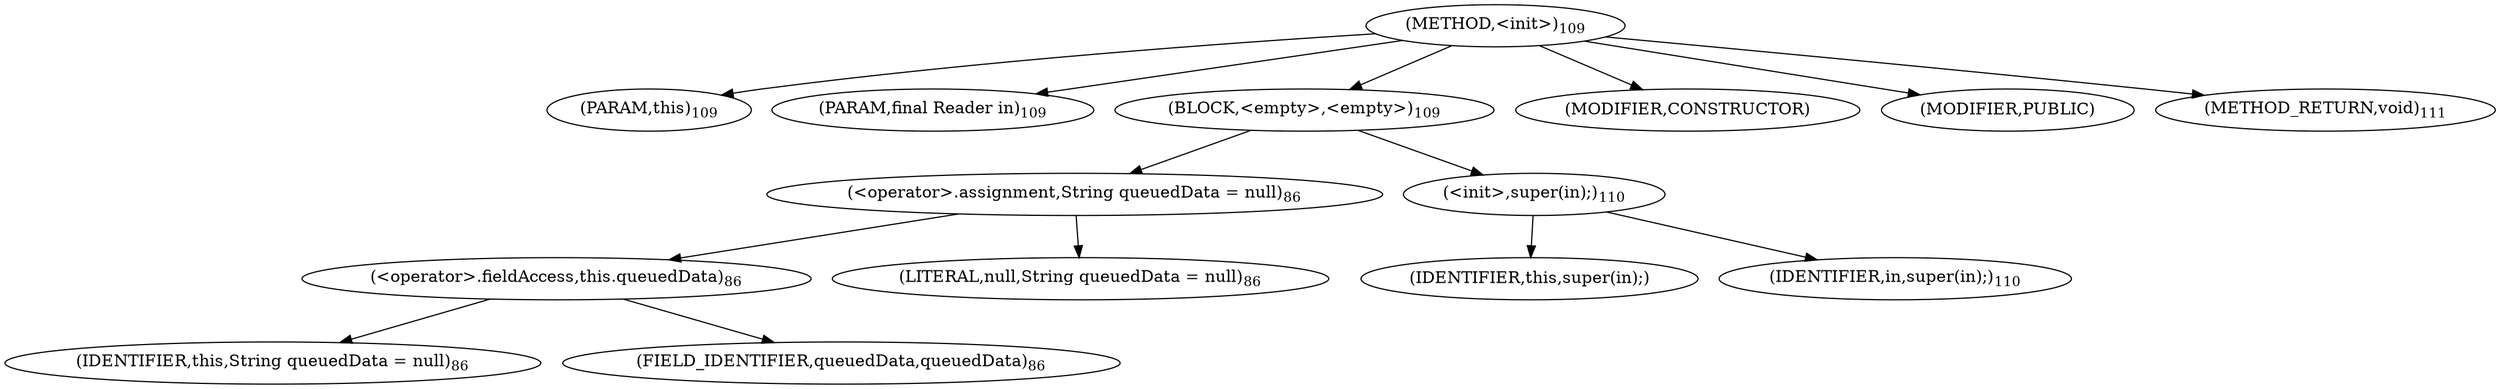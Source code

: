 digraph "&lt;init&gt;" {  
"32" [label = <(METHOD,&lt;init&gt;)<SUB>109</SUB>> ]
"6" [label = <(PARAM,this)<SUB>109</SUB>> ]
"33" [label = <(PARAM,final Reader in)<SUB>109</SUB>> ]
"34" [label = <(BLOCK,&lt;empty&gt;,&lt;empty&gt;)<SUB>109</SUB>> ]
"35" [label = <(&lt;operator&gt;.assignment,String queuedData = null)<SUB>86</SUB>> ]
"36" [label = <(&lt;operator&gt;.fieldAccess,this.queuedData)<SUB>86</SUB>> ]
"37" [label = <(IDENTIFIER,this,String queuedData = null)<SUB>86</SUB>> ]
"38" [label = <(FIELD_IDENTIFIER,queuedData,queuedData)<SUB>86</SUB>> ]
"39" [label = <(LITERAL,null,String queuedData = null)<SUB>86</SUB>> ]
"40" [label = <(&lt;init&gt;,super(in);)<SUB>110</SUB>> ]
"5" [label = <(IDENTIFIER,this,super(in);)> ]
"41" [label = <(IDENTIFIER,in,super(in);)<SUB>110</SUB>> ]
"42" [label = <(MODIFIER,CONSTRUCTOR)> ]
"43" [label = <(MODIFIER,PUBLIC)> ]
"44" [label = <(METHOD_RETURN,void)<SUB>111</SUB>> ]
  "32" -> "6" 
  "32" -> "33" 
  "32" -> "34" 
  "32" -> "42" 
  "32" -> "43" 
  "32" -> "44" 
  "34" -> "35" 
  "34" -> "40" 
  "35" -> "36" 
  "35" -> "39" 
  "36" -> "37" 
  "36" -> "38" 
  "40" -> "5" 
  "40" -> "41" 
}
